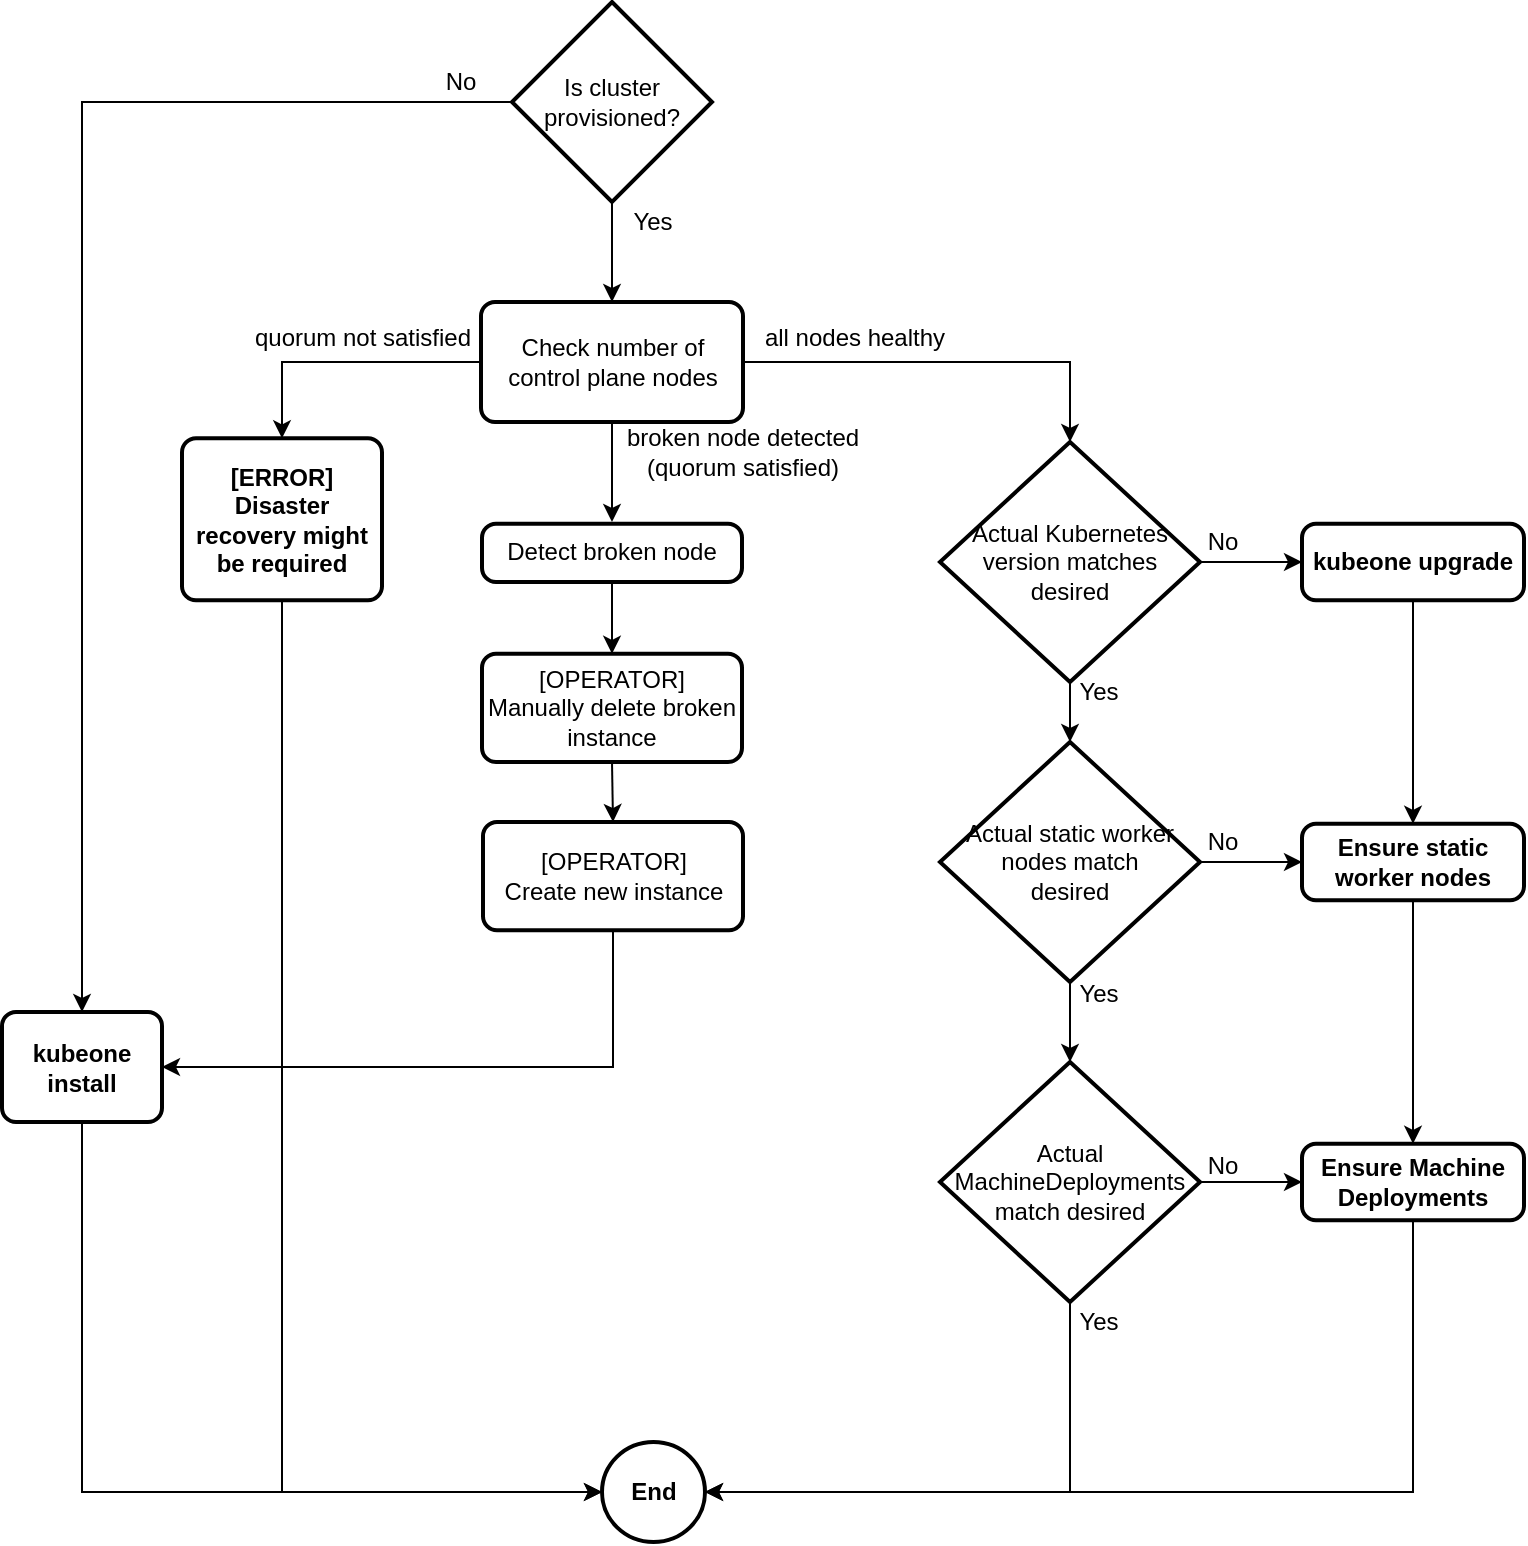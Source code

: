 <mxfile version="13.4.2" type="device"><diagram id="ws9GiLjKbmftUAXA_Q9r" name="Page-1"><mxGraphModel dx="1588" dy="911" grid="1" gridSize="10" guides="1" tooltips="1" connect="1" arrows="1" fold="1" page="1" pageScale="1" pageWidth="827" pageHeight="1169" math="0" shadow="0"><root><mxCell id="0"/><mxCell id="1" parent="0"/><mxCell id="A5XheQD0s0PUeQWvcw8r-6" value="" style="edgeStyle=orthogonalEdgeStyle;rounded=0;orthogonalLoop=1;jettySize=auto;html=1;entryX=0.5;entryY=0;entryDx=0;entryDy=0;" parent="1" source="A5XheQD0s0PUeQWvcw8r-2" target="A5XheQD0s0PUeQWvcw8r-4" edge="1"><mxGeometry relative="1" as="geometry"><mxPoint x="224" y="250" as="targetPoint"/></mxGeometry></mxCell><mxCell id="A5XheQD0s0PUeQWvcw8r-7" value="No" style="text;html=1;align=center;verticalAlign=middle;resizable=0;points=[];labelBackgroundColor=#ffffff;" parent="A5XheQD0s0PUeQWvcw8r-6" vertex="1" connectable="0"><mxGeometry x="-0.86" y="3" relative="1" as="geometry"><mxPoint x="21" y="-13" as="offset"/></mxGeometry></mxCell><mxCell id="A5XheQD0s0PUeQWvcw8r-13" value="" style="edgeStyle=orthogonalEdgeStyle;rounded=0;orthogonalLoop=1;jettySize=auto;html=1;" parent="1" source="A5XheQD0s0PUeQWvcw8r-2" target="A5XheQD0s0PUeQWvcw8r-12" edge="1"><mxGeometry relative="1" as="geometry"/></mxCell><mxCell id="A5XheQD0s0PUeQWvcw8r-2" value="Is cluster provisioned?" style="strokeWidth=2;html=1;shape=mxgraph.flowchart.decision;whiteSpace=wrap;" parent="1" vertex="1"><mxGeometry x="265" y="30" width="100" height="100" as="geometry"/></mxCell><mxCell id="A5XheQD0s0PUeQWvcw8r-17" value="" style="edgeStyle=orthogonalEdgeStyle;rounded=0;orthogonalLoop=1;jettySize=auto;html=1;entryX=0;entryY=0.5;entryDx=0;entryDy=0;entryPerimeter=0;exitX=0.5;exitY=1;exitDx=0;exitDy=0;" parent="1" source="A5XheQD0s0PUeQWvcw8r-4" target="A5XheQD0s0PUeQWvcw8r-15" edge="1"><mxGeometry relative="1" as="geometry"><mxPoint x="90" y="670" as="targetPoint"/><Array as="points"><mxPoint x="50" y="775"/></Array></mxGeometry></mxCell><mxCell id="A5XheQD0s0PUeQWvcw8r-4" value="&lt;b&gt;kubeone install&lt;/b&gt;" style="rounded=1;whiteSpace=wrap;html=1;absoluteArcSize=1;arcSize=14;strokeWidth=2;" parent="1" vertex="1"><mxGeometry x="10" y="535" width="80" height="55" as="geometry"/></mxCell><mxCell id="A5XheQD0s0PUeQWvcw8r-20" value="" style="edgeStyle=orthogonalEdgeStyle;rounded=0;orthogonalLoop=1;jettySize=auto;html=1;entryX=0.5;entryY=0;entryDx=0;entryDy=0;entryPerimeter=0;" parent="1" source="A5XheQD0s0PUeQWvcw8r-12" target="A5XheQD0s0PUeQWvcw8r-27" edge="1"><mxGeometry relative="1" as="geometry"><mxPoint x="636.5" y="290" as="targetPoint"/></mxGeometry></mxCell><mxCell id="A5XheQD0s0PUeQWvcw8r-60" style="edgeStyle=orthogonalEdgeStyle;rounded=0;orthogonalLoop=1;jettySize=auto;html=1;" parent="1" source="A5XheQD0s0PUeQWvcw8r-12" edge="1"><mxGeometry relative="1" as="geometry"><mxPoint x="315" y="290" as="targetPoint"/></mxGeometry></mxCell><mxCell id="A5XheQD0s0PUeQWvcw8r-71" style="edgeStyle=orthogonalEdgeStyle;rounded=0;orthogonalLoop=1;jettySize=auto;html=1;entryX=0.5;entryY=0;entryDx=0;entryDy=0;" parent="1" source="A5XheQD0s0PUeQWvcw8r-12" target="A5XheQD0s0PUeQWvcw8r-70" edge="1"><mxGeometry relative="1" as="geometry"/></mxCell><mxCell id="A5XheQD0s0PUeQWvcw8r-12" value="Check number of control plane nodes" style="rounded=1;whiteSpace=wrap;html=1;absoluteArcSize=1;arcSize=14;strokeWidth=2;" parent="1" vertex="1"><mxGeometry x="249.5" y="180" width="131" height="60" as="geometry"/></mxCell><mxCell id="A5XheQD0s0PUeQWvcw8r-15" value="End" style="strokeWidth=2;html=1;shape=mxgraph.flowchart.start_2;whiteSpace=wrap;fontStyle=1" parent="1" vertex="1"><mxGeometry x="310" y="750" width="51.5" height="50" as="geometry"/></mxCell><mxCell id="A5XheQD0s0PUeQWvcw8r-18" value="Yes" style="text;html=1;align=center;verticalAlign=middle;resizable=0;points=[];autosize=1;" parent="1" vertex="1"><mxGeometry x="315" y="130" width="40" height="20" as="geometry"/></mxCell><mxCell id="A5XheQD0s0PUeQWvcw8r-21" value="all nodes healthy" style="text;html=1;align=center;verticalAlign=middle;resizable=0;points=[];autosize=1;" parent="1" vertex="1"><mxGeometry x="380.5" y="188" width="110" height="20" as="geometry"/></mxCell><mxCell id="A5XheQD0s0PUeQWvcw8r-29" value="" style="edgeStyle=orthogonalEdgeStyle;rounded=0;orthogonalLoop=1;jettySize=auto;html=1;" parent="1" source="A5XheQD0s0PUeQWvcw8r-27" target="A5XheQD0s0PUeQWvcw8r-28" edge="1"><mxGeometry relative="1" as="geometry"/></mxCell><mxCell id="A5XheQD0s0PUeQWvcw8r-45" style="edgeStyle=orthogonalEdgeStyle;rounded=0;orthogonalLoop=1;jettySize=auto;html=1;exitX=1;exitY=0.5;exitDx=0;exitDy=0;exitPerimeter=0;entryX=0;entryY=0.5;entryDx=0;entryDy=0;" parent="1" source="A5XheQD0s0PUeQWvcw8r-27" target="A5XheQD0s0PUeQWvcw8r-35" edge="1"><mxGeometry relative="1" as="geometry"/></mxCell><mxCell id="A5XheQD0s0PUeQWvcw8r-27" value="Actual Kubernetes version matches desired" style="strokeWidth=2;html=1;shape=mxgraph.flowchart.decision;whiteSpace=wrap;" parent="1" vertex="1"><mxGeometry x="479" y="250" width="130" height="120" as="geometry"/></mxCell><mxCell id="A5XheQD0s0PUeQWvcw8r-32" value="" style="edgeStyle=orthogonalEdgeStyle;rounded=0;orthogonalLoop=1;jettySize=auto;html=1;" parent="1" source="A5XheQD0s0PUeQWvcw8r-28" target="A5XheQD0s0PUeQWvcw8r-31" edge="1"><mxGeometry relative="1" as="geometry"/></mxCell><mxCell id="A5XheQD0s0PUeQWvcw8r-47" style="edgeStyle=orthogonalEdgeStyle;rounded=0;orthogonalLoop=1;jettySize=auto;html=1;exitX=1;exitY=0.5;exitDx=0;exitDy=0;exitPerimeter=0;entryX=0;entryY=0.5;entryDx=0;entryDy=0;" parent="1" source="A5XheQD0s0PUeQWvcw8r-28" target="A5XheQD0s0PUeQWvcw8r-41" edge="1"><mxGeometry relative="1" as="geometry"/></mxCell><mxCell id="A5XheQD0s0PUeQWvcw8r-28" value="Actual static worker nodes match&lt;br&gt;desired" style="strokeWidth=2;html=1;shape=mxgraph.flowchart.decision;whiteSpace=wrap;" parent="1" vertex="1"><mxGeometry x="479" y="400" width="130" height="120" as="geometry"/></mxCell><mxCell id="A5XheQD0s0PUeQWvcw8r-49" style="edgeStyle=orthogonalEdgeStyle;rounded=0;orthogonalLoop=1;jettySize=auto;html=1;exitX=1;exitY=0.5;exitDx=0;exitDy=0;exitPerimeter=0;entryX=0;entryY=0.5;entryDx=0;entryDy=0;" parent="1" source="A5XheQD0s0PUeQWvcw8r-31" target="A5XheQD0s0PUeQWvcw8r-42" edge="1"><mxGeometry relative="1" as="geometry"/></mxCell><mxCell id="A5XheQD0s0PUeQWvcw8r-53" style="edgeStyle=orthogonalEdgeStyle;rounded=0;orthogonalLoop=1;jettySize=auto;html=1;exitX=0.5;exitY=1;exitDx=0;exitDy=0;exitPerimeter=0;entryX=1;entryY=0.5;entryDx=0;entryDy=0;entryPerimeter=0;" parent="1" source="A5XheQD0s0PUeQWvcw8r-31" target="A5XheQD0s0PUeQWvcw8r-15" edge="1"><mxGeometry relative="1" as="geometry"/></mxCell><mxCell id="A5XheQD0s0PUeQWvcw8r-31" value="Actual MachineDeployments match desired" style="strokeWidth=2;html=1;shape=mxgraph.flowchart.decision;whiteSpace=wrap;" parent="1" vertex="1"><mxGeometry x="479" y="560" width="130" height="120" as="geometry"/></mxCell><mxCell id="A5XheQD0s0PUeQWvcw8r-30" value="Yes" style="text;html=1;align=center;verticalAlign=middle;resizable=0;points=[];autosize=1;" parent="1" vertex="1"><mxGeometry x="538" y="365" width="40" height="20" as="geometry"/></mxCell><mxCell id="A5XheQD0s0PUeQWvcw8r-33" value="Yes" style="text;html=1;align=center;verticalAlign=middle;resizable=0;points=[];autosize=1;" parent="1" vertex="1"><mxGeometry x="538" y="516" width="40" height="20" as="geometry"/></mxCell><mxCell id="A5XheQD0s0PUeQWvcw8r-46" style="edgeStyle=orthogonalEdgeStyle;rounded=0;orthogonalLoop=1;jettySize=auto;html=1;entryX=0.5;entryY=0;entryDx=0;entryDy=0;" parent="1" source="A5XheQD0s0PUeQWvcw8r-35" target="A5XheQD0s0PUeQWvcw8r-41" edge="1"><mxGeometry relative="1" as="geometry"/></mxCell><mxCell id="A5XheQD0s0PUeQWvcw8r-35" value="&lt;b&gt;kubeone upgrade&lt;/b&gt;" style="rounded=1;whiteSpace=wrap;html=1;absoluteArcSize=1;arcSize=14;strokeWidth=2;" parent="1" vertex="1"><mxGeometry x="660" y="290.92" width="111" height="38.16" as="geometry"/></mxCell><mxCell id="A5XheQD0s0PUeQWvcw8r-48" style="edgeStyle=orthogonalEdgeStyle;rounded=0;orthogonalLoop=1;jettySize=auto;html=1;entryX=0.5;entryY=0;entryDx=0;entryDy=0;" parent="1" source="A5XheQD0s0PUeQWvcw8r-41" target="A5XheQD0s0PUeQWvcw8r-42" edge="1"><mxGeometry relative="1" as="geometry"/></mxCell><mxCell id="A5XheQD0s0PUeQWvcw8r-41" value="&lt;b&gt;Ensure static worker nodes&lt;/b&gt;" style="rounded=1;whiteSpace=wrap;html=1;absoluteArcSize=1;arcSize=14;strokeWidth=2;" parent="1" vertex="1"><mxGeometry x="660" y="440.92" width="111" height="38.16" as="geometry"/></mxCell><mxCell id="A5XheQD0s0PUeQWvcw8r-55" style="edgeStyle=orthogonalEdgeStyle;rounded=0;orthogonalLoop=1;jettySize=auto;html=1;exitX=0.5;exitY=1;exitDx=0;exitDy=0;entryX=1;entryY=0.5;entryDx=0;entryDy=0;entryPerimeter=0;" parent="1" source="A5XheQD0s0PUeQWvcw8r-42" target="A5XheQD0s0PUeQWvcw8r-15" edge="1"><mxGeometry relative="1" as="geometry"/></mxCell><mxCell id="A5XheQD0s0PUeQWvcw8r-42" value="&lt;b&gt;Ensure Machine Deployments&lt;/b&gt;" style="rounded=1;whiteSpace=wrap;html=1;absoluteArcSize=1;arcSize=14;strokeWidth=2;" parent="1" vertex="1"><mxGeometry x="660" y="600.92" width="111" height="38.16" as="geometry"/></mxCell><mxCell id="A5XheQD0s0PUeQWvcw8r-50" value="No" style="text;html=1;align=center;verticalAlign=middle;resizable=0;points=[];autosize=1;" parent="1" vertex="1"><mxGeometry x="605" y="290" width="30" height="20" as="geometry"/></mxCell><mxCell id="A5XheQD0s0PUeQWvcw8r-51" value="No" style="text;html=1;align=center;verticalAlign=middle;resizable=0;points=[];autosize=1;" parent="1" vertex="1"><mxGeometry x="605" y="440" width="30" height="20" as="geometry"/></mxCell><mxCell id="A5XheQD0s0PUeQWvcw8r-52" value="No" style="text;html=1;align=center;verticalAlign=middle;resizable=0;points=[];autosize=1;" parent="1" vertex="1"><mxGeometry x="605" y="602" width="30" height="20" as="geometry"/></mxCell><mxCell id="A5XheQD0s0PUeQWvcw8r-56" value="Yes" style="text;html=1;align=center;verticalAlign=middle;resizable=0;points=[];autosize=1;" parent="1" vertex="1"><mxGeometry x="538" y="680" width="40" height="20" as="geometry"/></mxCell><mxCell id="A5XheQD0s0PUeQWvcw8r-59" value="broken node detected&lt;br&gt;(quorum satisfied)" style="text;html=1;align=center;verticalAlign=middle;resizable=0;points=[];autosize=1;" parent="1" vertex="1"><mxGeometry x="315" y="240" width="130" height="30" as="geometry"/></mxCell><mxCell id="A5XheQD0s0PUeQWvcw8r-63" value="" style="edgeStyle=orthogonalEdgeStyle;rounded=0;orthogonalLoop=1;jettySize=auto;html=1;" parent="1" source="A5XheQD0s0PUeQWvcw8r-61" target="A5XheQD0s0PUeQWvcw8r-62" edge="1"><mxGeometry relative="1" as="geometry"/></mxCell><mxCell id="A5XheQD0s0PUeQWvcw8r-61" value="Detect broken node" style="rounded=1;whiteSpace=wrap;html=1;absoluteArcSize=1;arcSize=14;strokeWidth=2;" parent="1" vertex="1"><mxGeometry x="250" y="290.92" width="130" height="29.08" as="geometry"/></mxCell><mxCell id="A5XheQD0s0PUeQWvcw8r-66" style="edgeStyle=orthogonalEdgeStyle;rounded=0;orthogonalLoop=1;jettySize=auto;html=1;exitX=0.5;exitY=1;exitDx=0;exitDy=0;entryX=0.5;entryY=0;entryDx=0;entryDy=0;" parent="1" source="A5XheQD0s0PUeQWvcw8r-62" target="A5XheQD0s0PUeQWvcw8r-64" edge="1"><mxGeometry relative="1" as="geometry"/></mxCell><mxCell id="A5XheQD0s0PUeQWvcw8r-62" value="[OPERATOR]&lt;br&gt;Manually delete broken instance" style="rounded=1;whiteSpace=wrap;html=1;absoluteArcSize=1;arcSize=14;strokeWidth=2;" parent="1" vertex="1"><mxGeometry x="250" y="355.92" width="130" height="54.08" as="geometry"/></mxCell><mxCell id="A5XheQD0s0PUeQWvcw8r-67" style="edgeStyle=orthogonalEdgeStyle;rounded=0;orthogonalLoop=1;jettySize=auto;html=1;exitX=0.5;exitY=1;exitDx=0;exitDy=0;entryX=1;entryY=0.5;entryDx=0;entryDy=0;" parent="1" source="A5XheQD0s0PUeQWvcw8r-64" target="A5XheQD0s0PUeQWvcw8r-4" edge="1"><mxGeometry relative="1" as="geometry"/></mxCell><mxCell id="A5XheQD0s0PUeQWvcw8r-64" value="&lt;span style=&quot;font-weight: normal&quot;&gt;[OPERATOR]&lt;br&gt;Create new instance&lt;br&gt;&lt;/span&gt;" style="rounded=1;whiteSpace=wrap;html=1;absoluteArcSize=1;arcSize=14;strokeWidth=2;fontStyle=1" parent="1" vertex="1"><mxGeometry x="250.5" y="440" width="130" height="54.08" as="geometry"/></mxCell><mxCell id="A5XheQD0s0PUeQWvcw8r-69" value="quorum not satisfied" style="text;html=1;align=center;verticalAlign=middle;resizable=0;points=[];autosize=1;" parent="1" vertex="1"><mxGeometry x="130" y="188" width="120" height="20" as="geometry"/></mxCell><mxCell id="T1LhhxZQqaAz45eotefL-1" style="edgeStyle=orthogonalEdgeStyle;rounded=0;orthogonalLoop=1;jettySize=auto;html=1;fontStyle=1" edge="1" parent="1" source="A5XheQD0s0PUeQWvcw8r-70" target="A5XheQD0s0PUeQWvcw8r-15"><mxGeometry relative="1" as="geometry"><mxPoint x="300" y="760" as="targetPoint"/><Array as="points"><mxPoint x="150" y="775"/></Array></mxGeometry></mxCell><mxCell id="A5XheQD0s0PUeQWvcw8r-70" value="[ERROR]&lt;br&gt;Disaster recovery might be required" style="rounded=1;whiteSpace=wrap;html=1;absoluteArcSize=1;arcSize=14;strokeWidth=2;fontStyle=1" parent="1" vertex="1"><mxGeometry x="100" y="248.16" width="100" height="80.92" as="geometry"/></mxCell></root></mxGraphModel></diagram></mxfile>